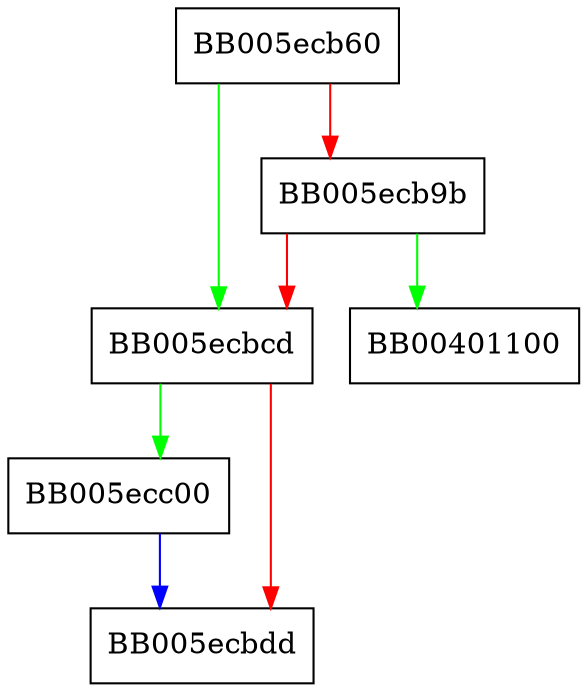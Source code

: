digraph init_info_strings_ossl_ {
  node [shape="box"];
  graph [splines=ortho];
  BB005ecb60 -> BB005ecbcd [color="green"];
  BB005ecb60 -> BB005ecb9b [color="red"];
  BB005ecb9b -> BB00401100 [color="green"];
  BB005ecb9b -> BB005ecbcd [color="red"];
  BB005ecbcd -> BB005ecc00 [color="green"];
  BB005ecbcd -> BB005ecbdd [color="red"];
  BB005ecc00 -> BB005ecbdd [color="blue"];
}